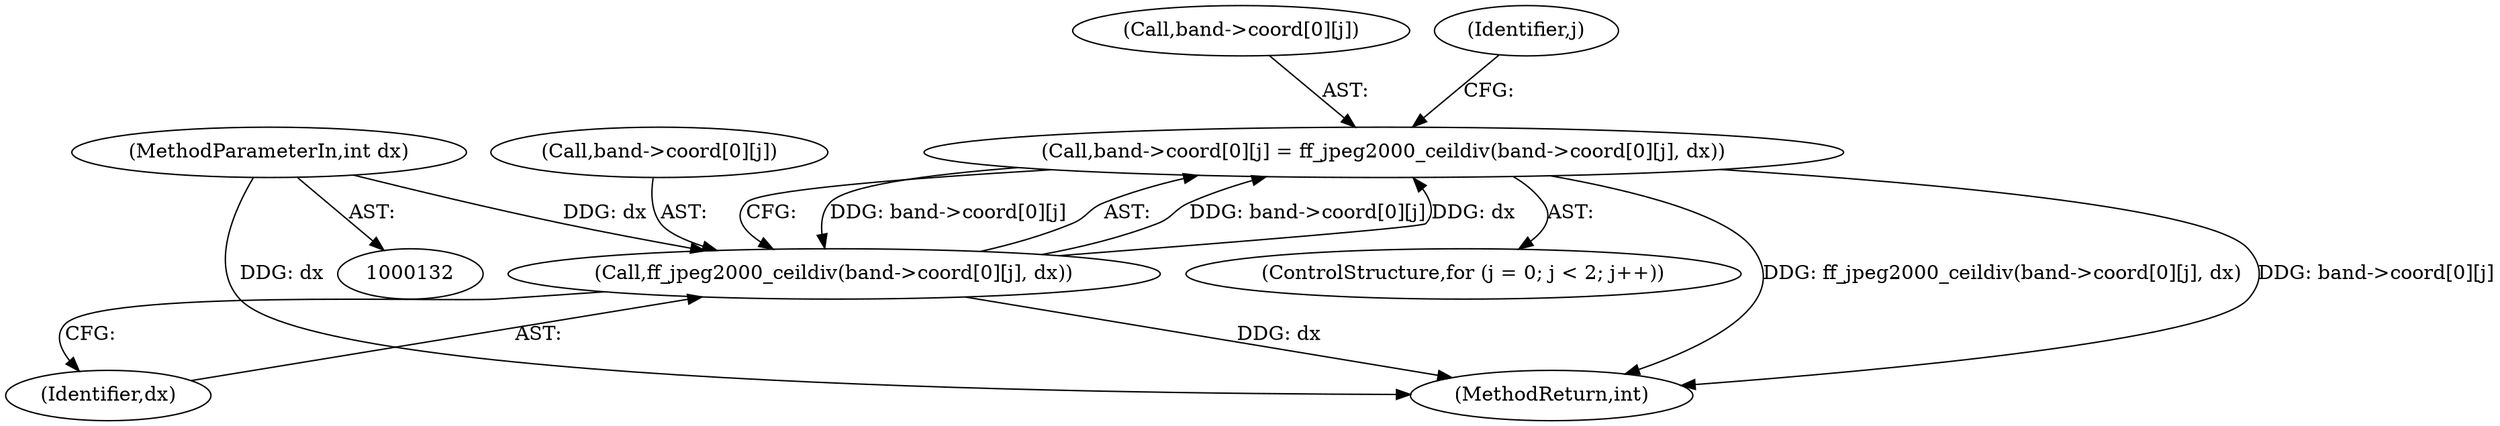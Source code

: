 digraph "0_FFmpeg_912ce9dd2080c5837285a471d750fa311e09b555_0@array" {
"1000850" [label="(Call,band->coord[0][j] = ff_jpeg2000_ceildiv(band->coord[0][j], dx))"];
"1000858" [label="(Call,ff_jpeg2000_ceildiv(band->coord[0][j], dx))"];
"1000850" [label="(Call,band->coord[0][j] = ff_jpeg2000_ceildiv(band->coord[0][j], dx))"];
"1000137" [label="(MethodParameterIn,int dx)"];
"1000858" [label="(Call,ff_jpeg2000_ceildiv(band->coord[0][j], dx))"];
"1000841" [label="(ControlStructure,for (j = 0; j < 2; j++))"];
"1000137" [label="(MethodParameterIn,int dx)"];
"1000866" [label="(Identifier,dx)"];
"1000859" [label="(Call,band->coord[0][j])"];
"1000851" [label="(Call,band->coord[0][j])"];
"1000849" [label="(Identifier,j)"];
"1001573" [label="(MethodReturn,int)"];
"1000850" [label="(Call,band->coord[0][j] = ff_jpeg2000_ceildiv(band->coord[0][j], dx))"];
"1000850" -> "1000841"  [label="AST: "];
"1000850" -> "1000858"  [label="CFG: "];
"1000851" -> "1000850"  [label="AST: "];
"1000858" -> "1000850"  [label="AST: "];
"1000849" -> "1000850"  [label="CFG: "];
"1000850" -> "1001573"  [label="DDG: ff_jpeg2000_ceildiv(band->coord[0][j], dx)"];
"1000850" -> "1001573"  [label="DDG: band->coord[0][j]"];
"1000858" -> "1000850"  [label="DDG: band->coord[0][j]"];
"1000858" -> "1000850"  [label="DDG: dx"];
"1000850" -> "1000858"  [label="DDG: band->coord[0][j]"];
"1000858" -> "1000866"  [label="CFG: "];
"1000859" -> "1000858"  [label="AST: "];
"1000866" -> "1000858"  [label="AST: "];
"1000858" -> "1001573"  [label="DDG: dx"];
"1000137" -> "1000858"  [label="DDG: dx"];
"1000137" -> "1000132"  [label="AST: "];
"1000137" -> "1001573"  [label="DDG: dx"];
}
